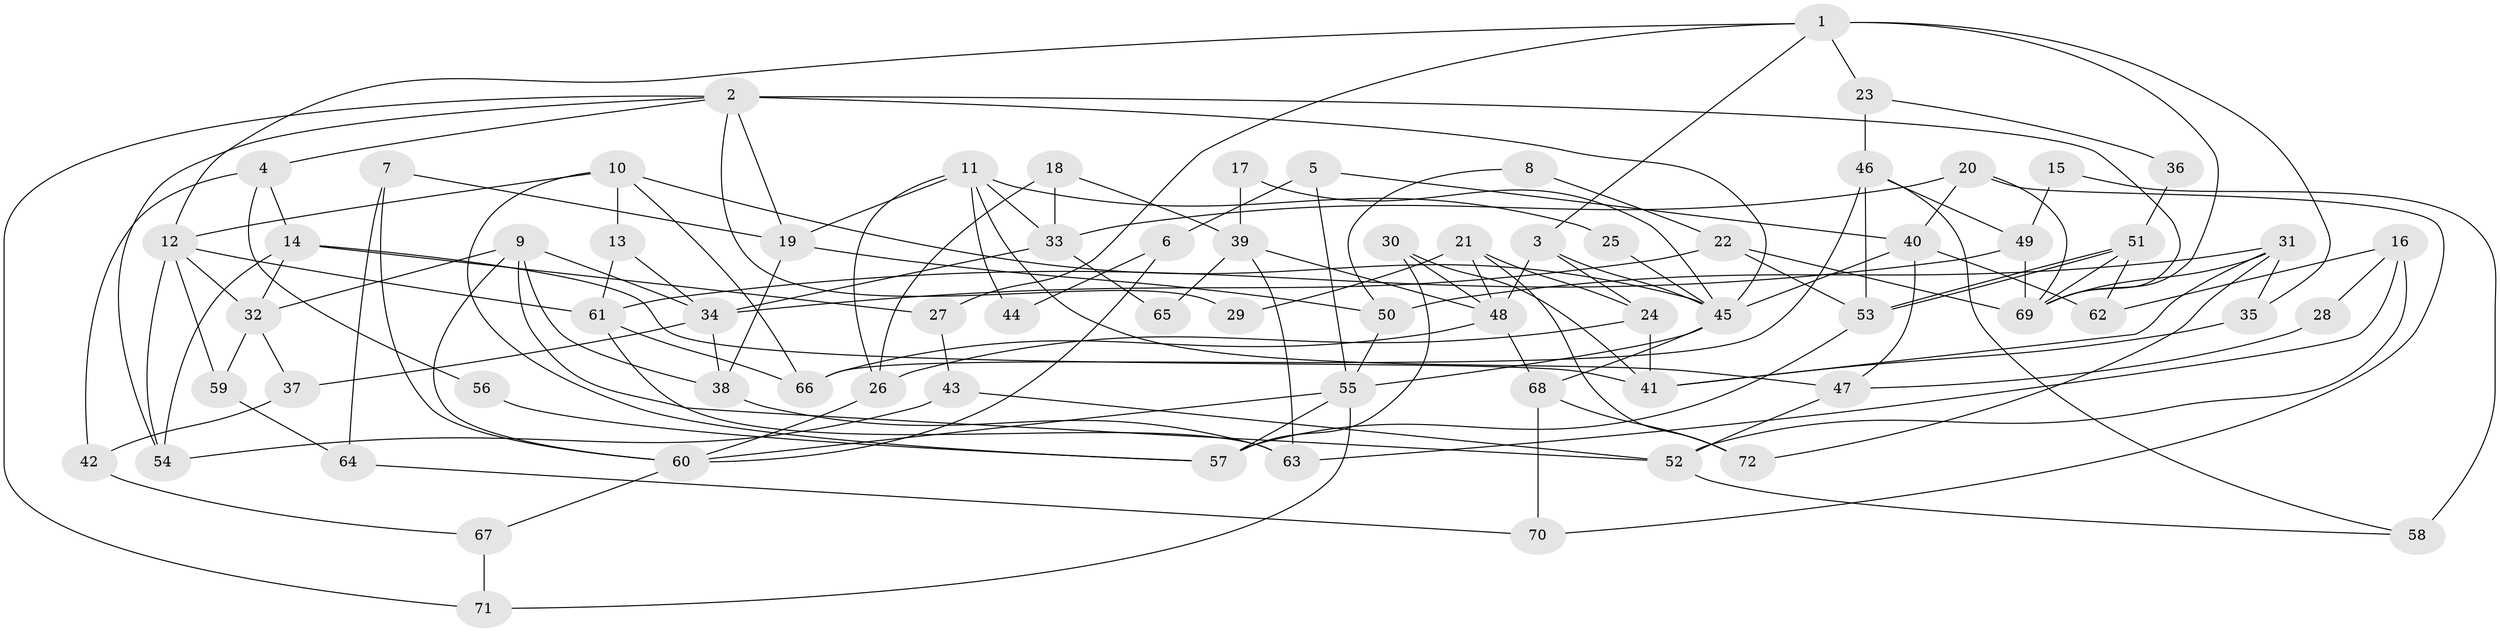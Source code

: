 // coarse degree distribution, {8: 0.06521739130434782, 12: 0.021739130434782608, 7: 0.15217391304347827, 3: 0.2608695652173913, 2: 0.10869565217391304, 11: 0.021739130434782608, 9: 0.021739130434782608, 5: 0.10869565217391304, 4: 0.13043478260869565, 6: 0.10869565217391304}
// Generated by graph-tools (version 1.1) at 2025/42/03/06/25 10:42:00]
// undirected, 72 vertices, 144 edges
graph export_dot {
graph [start="1"]
  node [color=gray90,style=filled];
  1;
  2;
  3;
  4;
  5;
  6;
  7;
  8;
  9;
  10;
  11;
  12;
  13;
  14;
  15;
  16;
  17;
  18;
  19;
  20;
  21;
  22;
  23;
  24;
  25;
  26;
  27;
  28;
  29;
  30;
  31;
  32;
  33;
  34;
  35;
  36;
  37;
  38;
  39;
  40;
  41;
  42;
  43;
  44;
  45;
  46;
  47;
  48;
  49;
  50;
  51;
  52;
  53;
  54;
  55;
  56;
  57;
  58;
  59;
  60;
  61;
  62;
  63;
  64;
  65;
  66;
  67;
  68;
  69;
  70;
  71;
  72;
  1 -- 12;
  1 -- 69;
  1 -- 3;
  1 -- 23;
  1 -- 27;
  1 -- 35;
  2 -- 69;
  2 -- 45;
  2 -- 4;
  2 -- 19;
  2 -- 29;
  2 -- 54;
  2 -- 71;
  3 -- 48;
  3 -- 24;
  3 -- 45;
  4 -- 14;
  4 -- 42;
  4 -- 56;
  5 -- 40;
  5 -- 55;
  5 -- 6;
  6 -- 60;
  6 -- 44;
  7 -- 60;
  7 -- 19;
  7 -- 64;
  8 -- 22;
  8 -- 50;
  9 -- 32;
  9 -- 52;
  9 -- 34;
  9 -- 38;
  9 -- 60;
  10 -- 57;
  10 -- 13;
  10 -- 12;
  10 -- 45;
  10 -- 66;
  11 -- 19;
  11 -- 26;
  11 -- 25;
  11 -- 33;
  11 -- 44;
  11 -- 47;
  12 -- 54;
  12 -- 32;
  12 -- 59;
  12 -- 61;
  13 -- 61;
  13 -- 34;
  14 -- 54;
  14 -- 41;
  14 -- 27;
  14 -- 32;
  15 -- 49;
  15 -- 58;
  16 -- 63;
  16 -- 62;
  16 -- 28;
  16 -- 52;
  17 -- 45;
  17 -- 39;
  18 -- 33;
  18 -- 39;
  18 -- 26;
  19 -- 50;
  19 -- 38;
  20 -- 33;
  20 -- 69;
  20 -- 40;
  20 -- 70;
  21 -- 48;
  21 -- 24;
  21 -- 29;
  21 -- 72;
  22 -- 34;
  22 -- 69;
  22 -- 53;
  23 -- 46;
  23 -- 36;
  24 -- 26;
  24 -- 41;
  25 -- 45;
  26 -- 60;
  27 -- 43;
  28 -- 47;
  30 -- 41;
  30 -- 57;
  30 -- 48;
  31 -- 72;
  31 -- 41;
  31 -- 35;
  31 -- 50;
  31 -- 69;
  32 -- 37;
  32 -- 59;
  33 -- 34;
  33 -- 65;
  34 -- 38;
  34 -- 37;
  35 -- 41;
  36 -- 51;
  37 -- 42;
  38 -- 63;
  39 -- 48;
  39 -- 63;
  39 -- 65;
  40 -- 45;
  40 -- 47;
  40 -- 62;
  42 -- 67;
  43 -- 52;
  43 -- 54;
  45 -- 55;
  45 -- 68;
  46 -- 53;
  46 -- 66;
  46 -- 49;
  46 -- 58;
  47 -- 52;
  48 -- 68;
  48 -- 66;
  49 -- 61;
  49 -- 69;
  50 -- 55;
  51 -- 53;
  51 -- 53;
  51 -- 69;
  51 -- 62;
  52 -- 58;
  53 -- 57;
  55 -- 71;
  55 -- 57;
  55 -- 60;
  56 -- 57;
  59 -- 64;
  60 -- 67;
  61 -- 66;
  61 -- 63;
  64 -- 70;
  67 -- 71;
  68 -- 70;
  68 -- 72;
}
